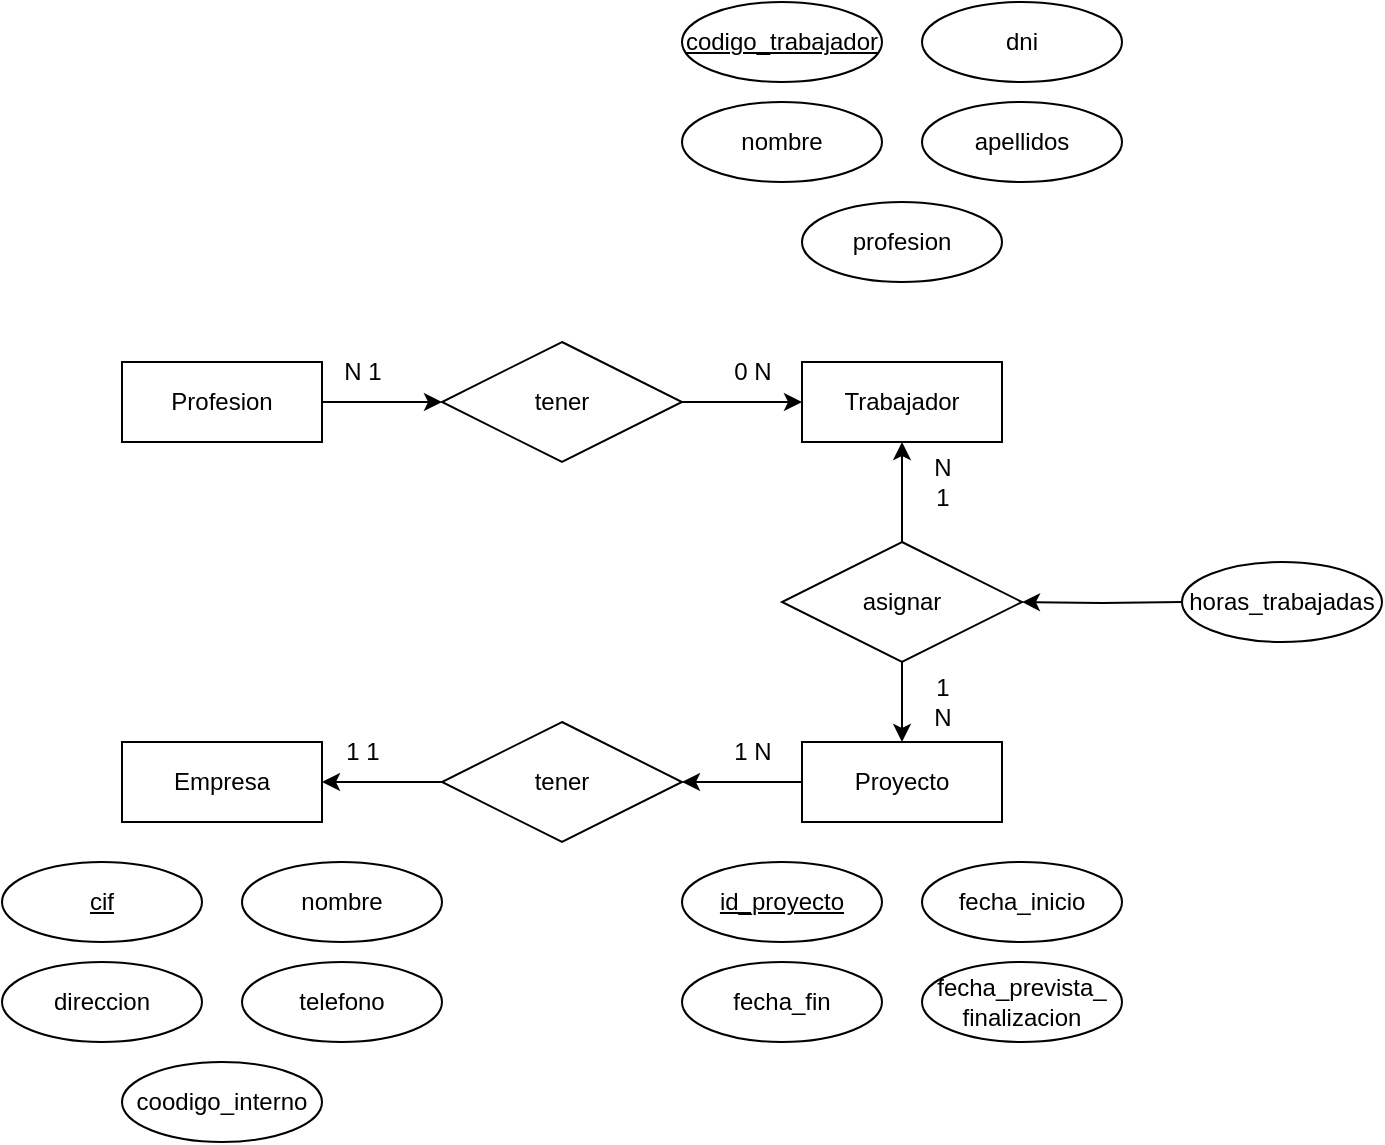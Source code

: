 <mxfile version="22.0.4" type="github">
  <diagram id="R2lEEEUBdFMjLlhIrx00" name="Page-1">
    <mxGraphModel dx="815" dy="759" grid="1" gridSize="10" guides="1" tooltips="1" connect="1" arrows="1" fold="1" page="1" pageScale="1" pageWidth="850" pageHeight="1100" math="0" shadow="0" extFonts="Permanent Marker^https://fonts.googleapis.com/css?family=Permanent+Marker">
      <root>
        <mxCell id="0" />
        <mxCell id="1" parent="0" />
        <mxCell id="lx4J0f5Dci1dJE6zhEqJ-1" value="Empresa&lt;br&gt;" style="whiteSpace=wrap;html=1;align=center;" parent="1" vertex="1">
          <mxGeometry x="160" y="410" width="100" height="40" as="geometry" />
        </mxCell>
        <mxCell id="xqQnOmF76TvjBO3x-wyy-10" style="edgeStyle=orthogonalEdgeStyle;rounded=0;orthogonalLoop=1;jettySize=auto;html=1;entryX=1;entryY=0.5;entryDx=0;entryDy=0;" edge="1" parent="1" source="lx4J0f5Dci1dJE6zhEqJ-2" target="xqQnOmF76TvjBO3x-wyy-3">
          <mxGeometry relative="1" as="geometry" />
        </mxCell>
        <mxCell id="lx4J0f5Dci1dJE6zhEqJ-2" value="Proyecto" style="whiteSpace=wrap;html=1;align=center;" parent="1" vertex="1">
          <mxGeometry x="500" y="410" width="100" height="40" as="geometry" />
        </mxCell>
        <mxCell id="lx4J0f5Dci1dJE6zhEqJ-3" value="Trabajador" style="whiteSpace=wrap;html=1;align=center;" parent="1" vertex="1">
          <mxGeometry x="500" y="220" width="100" height="40" as="geometry" />
        </mxCell>
        <mxCell id="lx4J0f5Dci1dJE6zhEqJ-4" value="cif" style="ellipse;whiteSpace=wrap;html=1;align=center;fontStyle=4" parent="1" vertex="1">
          <mxGeometry x="100" y="470" width="100" height="40" as="geometry" />
        </mxCell>
        <mxCell id="lx4J0f5Dci1dJE6zhEqJ-5" value="nombre" style="ellipse;whiteSpace=wrap;html=1;align=center;fontStyle=0" parent="1" vertex="1">
          <mxGeometry x="220" y="470" width="100" height="40" as="geometry" />
        </mxCell>
        <mxCell id="lx4J0f5Dci1dJE6zhEqJ-6" value="direccion" style="ellipse;whiteSpace=wrap;html=1;align=center;fontStyle=0" parent="1" vertex="1">
          <mxGeometry x="100" y="520" width="100" height="40" as="geometry" />
        </mxCell>
        <mxCell id="lx4J0f5Dci1dJE6zhEqJ-7" value="telefono" style="ellipse;whiteSpace=wrap;html=1;align=center;fontStyle=0" parent="1" vertex="1">
          <mxGeometry x="220" y="520" width="100" height="40" as="geometry" />
        </mxCell>
        <mxCell id="lx4J0f5Dci1dJE6zhEqJ-8" value="coodigo_interno" style="ellipse;whiteSpace=wrap;html=1;align=center;fontStyle=0" parent="1" vertex="1">
          <mxGeometry x="160" y="570" width="100" height="40" as="geometry" />
        </mxCell>
        <mxCell id="lx4J0f5Dci1dJE6zhEqJ-9" value="id_proyecto" style="ellipse;whiteSpace=wrap;html=1;align=center;fontStyle=4" parent="1" vertex="1">
          <mxGeometry x="440" y="470" width="100" height="40" as="geometry" />
        </mxCell>
        <mxCell id="lx4J0f5Dci1dJE6zhEqJ-10" value="fecha_inicio" style="ellipse;whiteSpace=wrap;html=1;align=center;fontStyle=0" parent="1" vertex="1">
          <mxGeometry x="560" y="470" width="100" height="40" as="geometry" />
        </mxCell>
        <mxCell id="lx4J0f5Dci1dJE6zhEqJ-11" value="fecha_fin" style="ellipse;whiteSpace=wrap;html=1;align=center;fontStyle=0" parent="1" vertex="1">
          <mxGeometry x="440" y="520" width="100" height="40" as="geometry" />
        </mxCell>
        <mxCell id="lx4J0f5Dci1dJE6zhEqJ-12" value="fecha_prevista_&lt;br&gt;finalizacion" style="ellipse;whiteSpace=wrap;html=1;align=center;fontStyle=0" parent="1" vertex="1">
          <mxGeometry x="560" y="520" width="100" height="40" as="geometry" />
        </mxCell>
        <mxCell id="lx4J0f5Dci1dJE6zhEqJ-15" value="codigo_trabajador" style="ellipse;whiteSpace=wrap;html=1;align=center;fontStyle=4" parent="1" vertex="1">
          <mxGeometry x="440" y="40" width="100" height="40" as="geometry" />
        </mxCell>
        <mxCell id="lx4J0f5Dci1dJE6zhEqJ-16" value="dni" style="ellipse;whiteSpace=wrap;html=1;align=center;fontStyle=0" parent="1" vertex="1">
          <mxGeometry x="560" y="40" width="100" height="40" as="geometry" />
        </mxCell>
        <mxCell id="lx4J0f5Dci1dJE6zhEqJ-17" value="nombre" style="ellipse;whiteSpace=wrap;html=1;align=center;fontStyle=0" parent="1" vertex="1">
          <mxGeometry x="440" y="90" width="100" height="40" as="geometry" />
        </mxCell>
        <mxCell id="lx4J0f5Dci1dJE6zhEqJ-18" value="apellidos" style="ellipse;whiteSpace=wrap;html=1;align=center;fontStyle=0" parent="1" vertex="1">
          <mxGeometry x="560" y="90" width="100" height="40" as="geometry" />
        </mxCell>
        <mxCell id="lx4J0f5Dci1dJE6zhEqJ-19" value="profesion" style="ellipse;whiteSpace=wrap;html=1;align=center;fontStyle=0" parent="1" vertex="1">
          <mxGeometry x="500" y="140" width="100" height="40" as="geometry" />
        </mxCell>
        <mxCell id="xqQnOmF76TvjBO3x-wyy-6" style="edgeStyle=orthogonalEdgeStyle;rounded=0;orthogonalLoop=1;jettySize=auto;html=1;entryX=0;entryY=0.5;entryDx=0;entryDy=0;" edge="1" parent="1" source="xqQnOmF76TvjBO3x-wyy-1" target="xqQnOmF76TvjBO3x-wyy-5">
          <mxGeometry relative="1" as="geometry" />
        </mxCell>
        <mxCell id="xqQnOmF76TvjBO3x-wyy-1" value="Profesion" style="whiteSpace=wrap;html=1;align=center;" vertex="1" parent="1">
          <mxGeometry x="160" y="220" width="100" height="40" as="geometry" />
        </mxCell>
        <mxCell id="xqQnOmF76TvjBO3x-wyy-14" style="edgeStyle=orthogonalEdgeStyle;rounded=0;orthogonalLoop=1;jettySize=auto;html=1;entryX=1;entryY=0.5;entryDx=0;entryDy=0;" edge="1" parent="1" target="xqQnOmF76TvjBO3x-wyy-4">
          <mxGeometry relative="1" as="geometry">
            <mxPoint x="690" y="340" as="sourcePoint" />
          </mxGeometry>
        </mxCell>
        <mxCell id="xqQnOmF76TvjBO3x-wyy-11" style="edgeStyle=orthogonalEdgeStyle;rounded=0;orthogonalLoop=1;jettySize=auto;html=1;entryX=1;entryY=0.5;entryDx=0;entryDy=0;" edge="1" parent="1" source="xqQnOmF76TvjBO3x-wyy-3" target="lx4J0f5Dci1dJE6zhEqJ-1">
          <mxGeometry relative="1" as="geometry" />
        </mxCell>
        <mxCell id="xqQnOmF76TvjBO3x-wyy-3" value="tener" style="shape=rhombus;perimeter=rhombusPerimeter;whiteSpace=wrap;html=1;align=center;" vertex="1" parent="1">
          <mxGeometry x="320" y="400" width="120" height="60" as="geometry" />
        </mxCell>
        <mxCell id="xqQnOmF76TvjBO3x-wyy-15" style="edgeStyle=orthogonalEdgeStyle;rounded=0;orthogonalLoop=1;jettySize=auto;html=1;entryX=0.5;entryY=1;entryDx=0;entryDy=0;" edge="1" parent="1" source="xqQnOmF76TvjBO3x-wyy-4" target="lx4J0f5Dci1dJE6zhEqJ-3">
          <mxGeometry relative="1" as="geometry" />
        </mxCell>
        <mxCell id="xqQnOmF76TvjBO3x-wyy-16" style="edgeStyle=orthogonalEdgeStyle;rounded=0;orthogonalLoop=1;jettySize=auto;html=1;entryX=0.5;entryY=0;entryDx=0;entryDy=0;" edge="1" parent="1" source="xqQnOmF76TvjBO3x-wyy-4" target="lx4J0f5Dci1dJE6zhEqJ-2">
          <mxGeometry relative="1" as="geometry" />
        </mxCell>
        <mxCell id="xqQnOmF76TvjBO3x-wyy-4" value="asignar" style="shape=rhombus;perimeter=rhombusPerimeter;whiteSpace=wrap;html=1;align=center;" vertex="1" parent="1">
          <mxGeometry x="490" y="310" width="120" height="60" as="geometry" />
        </mxCell>
        <mxCell id="xqQnOmF76TvjBO3x-wyy-7" style="edgeStyle=orthogonalEdgeStyle;rounded=0;orthogonalLoop=1;jettySize=auto;html=1;" edge="1" parent="1" source="xqQnOmF76TvjBO3x-wyy-5" target="lx4J0f5Dci1dJE6zhEqJ-3">
          <mxGeometry relative="1" as="geometry" />
        </mxCell>
        <mxCell id="xqQnOmF76TvjBO3x-wyy-5" value="tener" style="shape=rhombus;perimeter=rhombusPerimeter;whiteSpace=wrap;html=1;align=center;" vertex="1" parent="1">
          <mxGeometry x="320" y="210" width="120" height="60" as="geometry" />
        </mxCell>
        <mxCell id="xqQnOmF76TvjBO3x-wyy-17" value="1 N" style="text;html=1;align=center;verticalAlign=middle;resizable=0;points=[];autosize=1;strokeColor=none;fillColor=none;" vertex="1" parent="1">
          <mxGeometry x="455" y="400" width="40" height="30" as="geometry" />
        </mxCell>
        <mxCell id="xqQnOmF76TvjBO3x-wyy-18" value="1 1" style="text;html=1;align=center;verticalAlign=middle;resizable=0;points=[];autosize=1;strokeColor=none;fillColor=none;" vertex="1" parent="1">
          <mxGeometry x="260" y="400" width="40" height="30" as="geometry" />
        </mxCell>
        <mxCell id="xqQnOmF76TvjBO3x-wyy-19" value="horas_trabajadas" style="ellipse;whiteSpace=wrap;html=1;align=center;fontStyle=0" vertex="1" parent="1">
          <mxGeometry x="690" y="320" width="100" height="40" as="geometry" />
        </mxCell>
        <mxCell id="xqQnOmF76TvjBO3x-wyy-20" value="0 N" style="text;html=1;align=center;verticalAlign=middle;resizable=0;points=[];autosize=1;strokeColor=none;fillColor=none;" vertex="1" parent="1">
          <mxGeometry x="455" y="210" width="40" height="30" as="geometry" />
        </mxCell>
        <mxCell id="xqQnOmF76TvjBO3x-wyy-21" value="N 1" style="text;html=1;align=center;verticalAlign=middle;resizable=0;points=[];autosize=1;strokeColor=none;fillColor=none;" vertex="1" parent="1">
          <mxGeometry x="260" y="210" width="40" height="30" as="geometry" />
        </mxCell>
        <mxCell id="xqQnOmF76TvjBO3x-wyy-22" value="N&lt;br&gt;1" style="text;html=1;align=center;verticalAlign=middle;resizable=0;points=[];autosize=1;strokeColor=none;fillColor=none;" vertex="1" parent="1">
          <mxGeometry x="555" y="260" width="30" height="40" as="geometry" />
        </mxCell>
        <mxCell id="xqQnOmF76TvjBO3x-wyy-23" value="1&lt;br&gt;N" style="text;html=1;align=center;verticalAlign=middle;resizable=0;points=[];autosize=1;strokeColor=none;fillColor=none;" vertex="1" parent="1">
          <mxGeometry x="555" y="370" width="30" height="40" as="geometry" />
        </mxCell>
      </root>
    </mxGraphModel>
  </diagram>
</mxfile>
